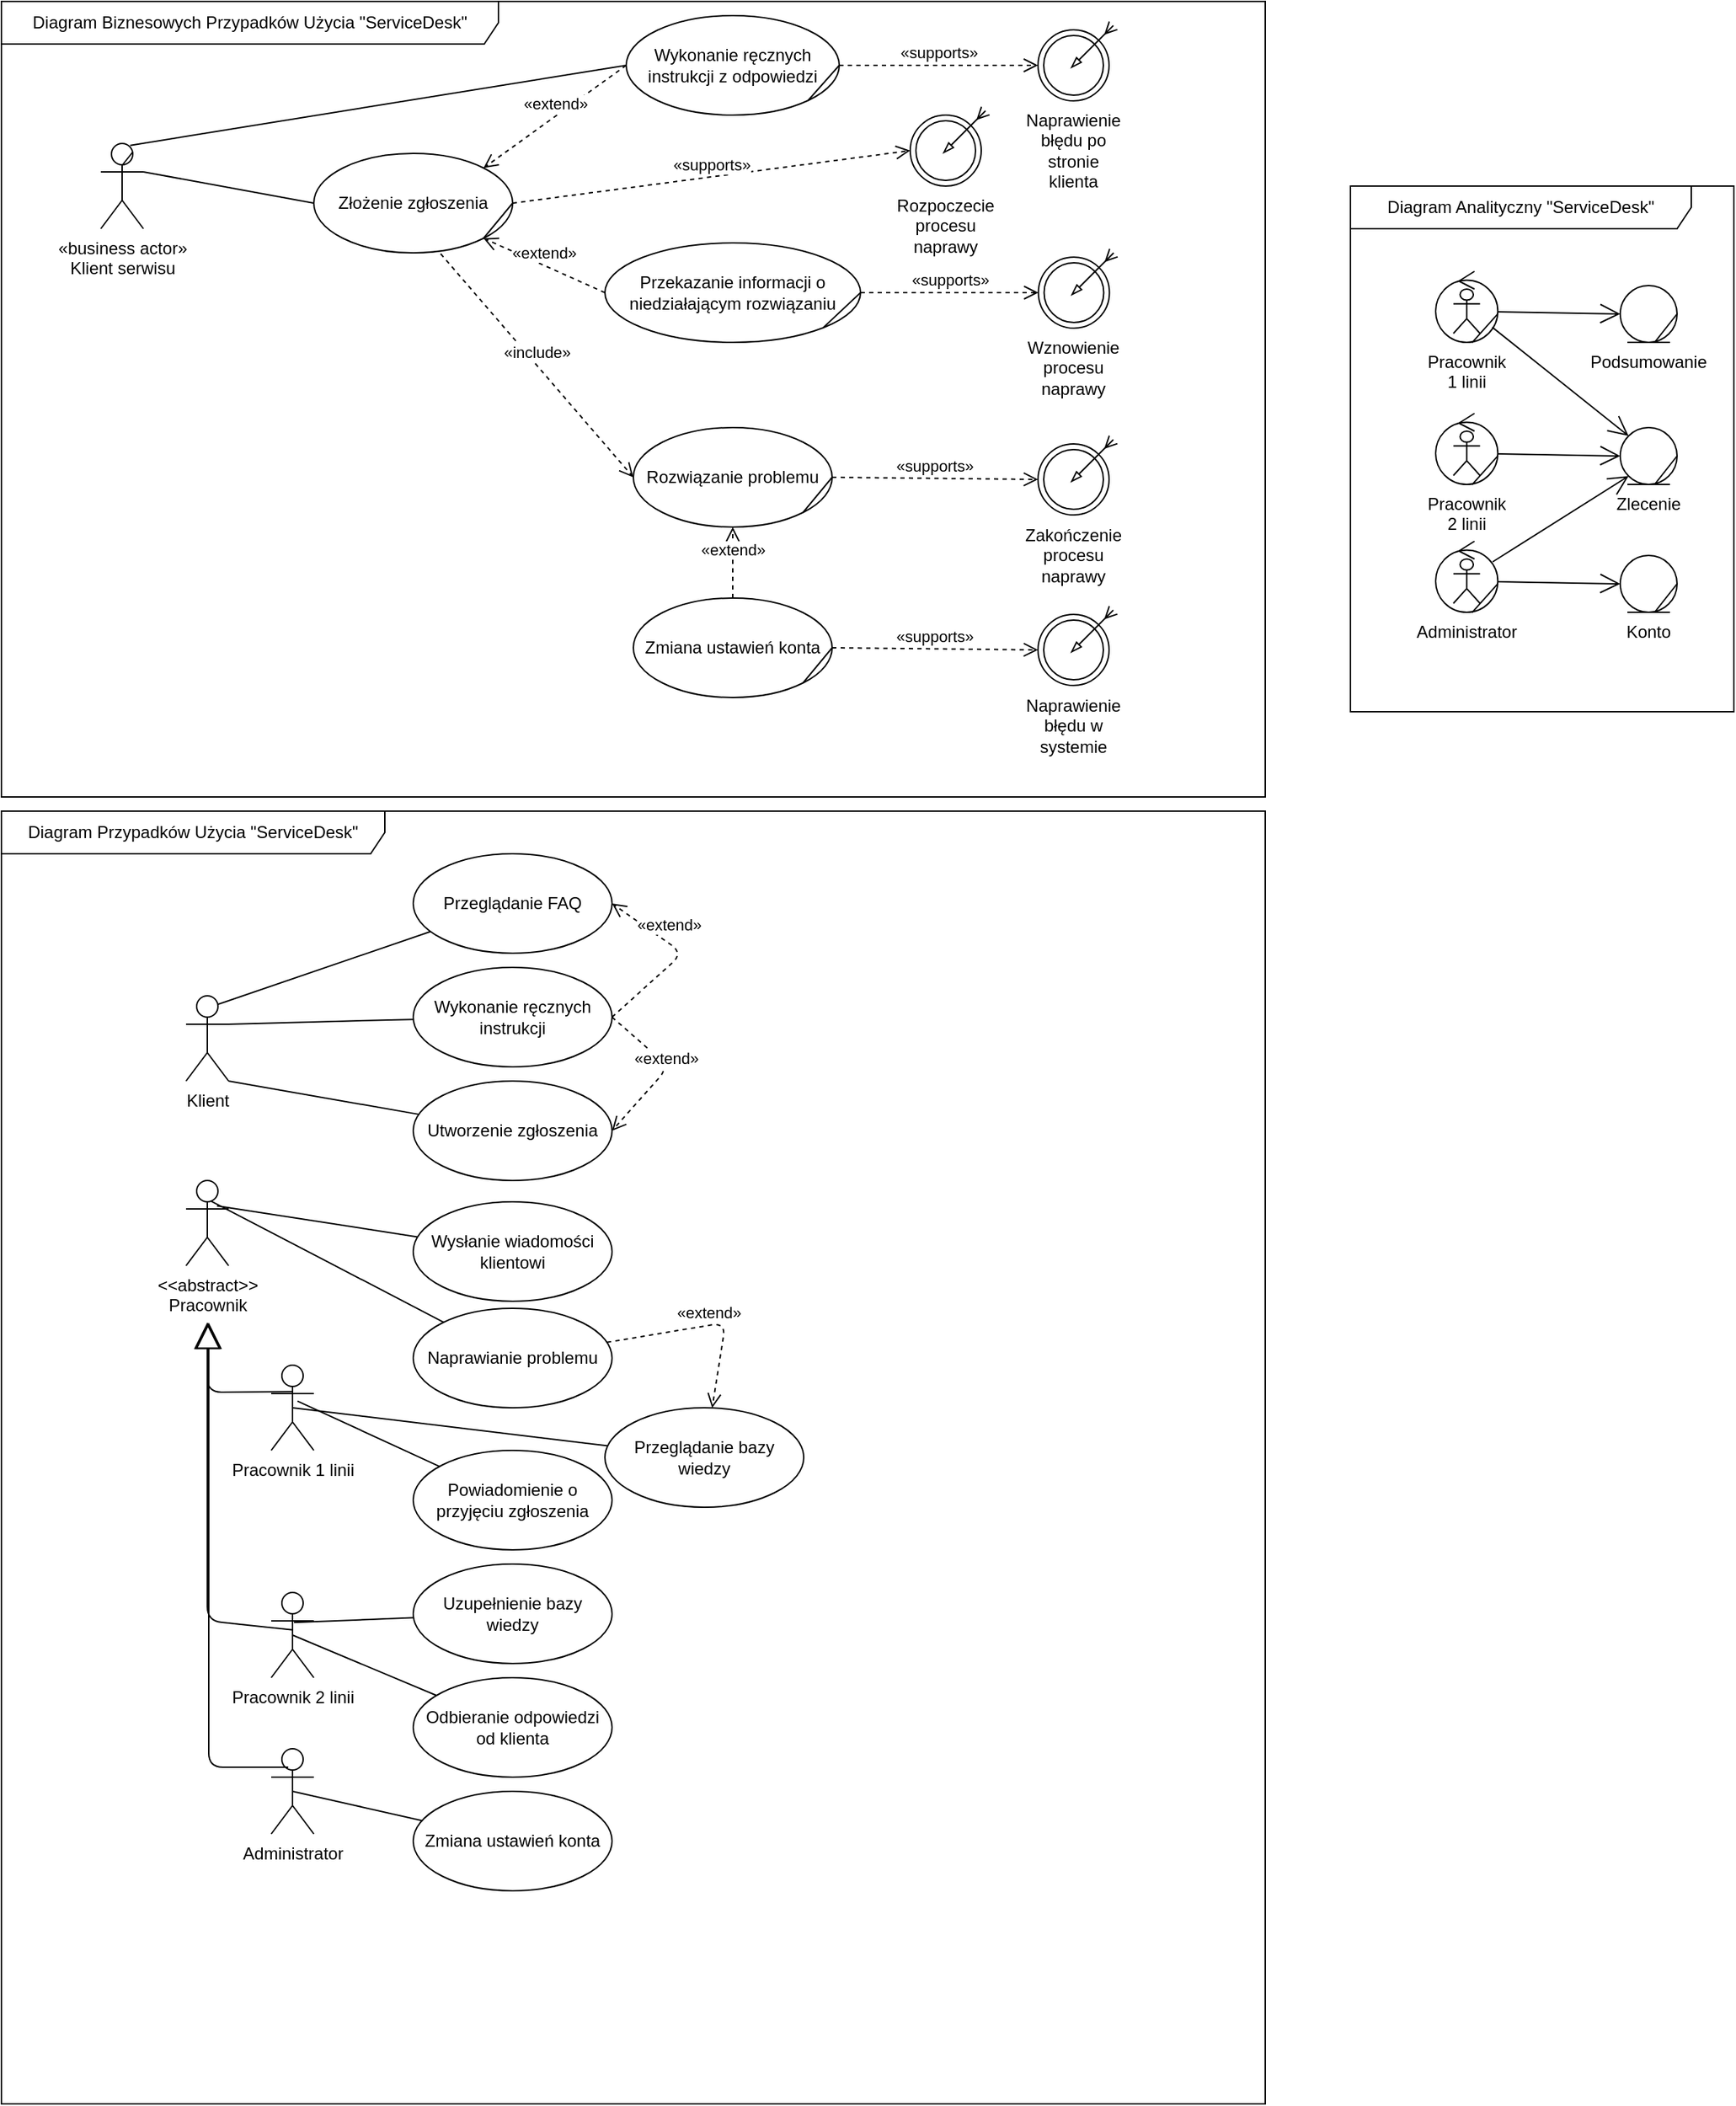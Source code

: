 <mxfile version="14.7.6" type="device"><diagram id="F8vZDYCLCTTxUlD9X4W6" name="Page-1"><mxGraphModel dx="2209" dy="795" grid="1" gridSize="10" guides="1" tooltips="1" connect="1" arrows="1" fold="1" page="1" pageScale="1" pageWidth="827" pageHeight="1169" math="0" shadow="0"><root><mxCell id="0"/><mxCell id="1" parent="0"/><mxCell id="dUFf3eH7Wu1QLSSZxC8G-1" value="Diagram Biznesowych Przypadków Użycia &quot;ServiceDesk&quot;" style="shape=umlFrame;whiteSpace=wrap;html=1;fillColor=#FFFFFF;width=350;height=30;" vertex="1" parent="1"><mxGeometry x="-190" y="350" width="890" height="560" as="geometry"/></mxCell><mxCell id="dUFf3eH7Wu1QLSSZxC8G-2" value="Diagram Analityczny &quot;ServiceDesk&quot;" style="shape=umlFrame;whiteSpace=wrap;html=1;fillColor=#FFFFFF;width=240;height=30;" vertex="1" parent="1"><mxGeometry x="760" y="480" width="270" height="370" as="geometry"/></mxCell><mxCell id="dUFf3eH7Wu1QLSSZxC8G-3" value="" style="group" vertex="1" connectable="0" parent="1"><mxGeometry x="-120" y="450" width="30" height="60" as="geometry"/></mxCell><mxCell id="dUFf3eH7Wu1QLSSZxC8G-4" value="&lt;div&gt;«business actor»&lt;/div&gt;&lt;div&gt;Klient serwisu&lt;br&gt;&lt;/div&gt;" style="shape=umlActor;verticalLabelPosition=bottom;labelBackgroundColor=#ffffff;verticalAlign=top;html=1;" vertex="1" parent="dUFf3eH7Wu1QLSSZxC8G-3"><mxGeometry width="30" height="60" as="geometry"/></mxCell><mxCell id="dUFf3eH7Wu1QLSSZxC8G-5" value="" style="endArrow=none;html=1;exitX=0.511;exitY=0.25;exitDx=0;exitDy=0;exitPerimeter=0;entryX=0.75;entryY=0.1;entryDx=0;entryDy=0;entryPerimeter=0;" edge="1" parent="dUFf3eH7Wu1QLSSZxC8G-3" source="dUFf3eH7Wu1QLSSZxC8G-4" target="dUFf3eH7Wu1QLSSZxC8G-4"><mxGeometry width="50" height="50" relative="1" as="geometry"><mxPoint x="40" y="50" as="sourcePoint"/><mxPoint x="90" as="targetPoint"/></mxGeometry></mxCell><mxCell id="dUFf3eH7Wu1QLSSZxC8G-6" value="" style="group" vertex="1" connectable="0" parent="1"><mxGeometry x="30" y="457" width="140" height="70" as="geometry"/></mxCell><mxCell id="dUFf3eH7Wu1QLSSZxC8G-7" value="Złożenie zgłoszenia" style="ellipse;whiteSpace=wrap;html=1;" vertex="1" parent="dUFf3eH7Wu1QLSSZxC8G-6"><mxGeometry width="140" height="70" as="geometry"/></mxCell><mxCell id="dUFf3eH7Wu1QLSSZxC8G-8" value="" style="endArrow=none;html=1;exitX=1;exitY=1;exitDx=0;exitDy=0;entryX=1;entryY=0.5;entryDx=0;entryDy=0;" edge="1" parent="dUFf3eH7Wu1QLSSZxC8G-6" source="dUFf3eH7Wu1QLSSZxC8G-7" target="dUFf3eH7Wu1QLSSZxC8G-7"><mxGeometry width="50" height="50" relative="1" as="geometry"><mxPoint x="120" y="170" as="sourcePoint"/><mxPoint x="170" y="120" as="targetPoint"/></mxGeometry></mxCell><mxCell id="dUFf3eH7Wu1QLSSZxC8G-9" value="" style="endArrow=none;html=1;exitX=1;exitY=0.333;exitDx=0;exitDy=0;exitPerimeter=0;entryX=0;entryY=0.5;entryDx=0;entryDy=0;" edge="1" parent="1" source="dUFf3eH7Wu1QLSSZxC8G-4" target="dUFf3eH7Wu1QLSSZxC8G-7"><mxGeometry width="50" height="50" relative="1" as="geometry"><mxPoint x="40" y="640" as="sourcePoint"/><mxPoint x="20" y="510" as="targetPoint"/></mxGeometry></mxCell><mxCell id="dUFf3eH7Wu1QLSSZxC8G-10" value="«extend»" style="html=1;verticalAlign=bottom;endArrow=open;dashed=1;endSize=8;entryX=1;entryY=0;entryDx=0;entryDy=0;exitX=0;exitY=0.5;exitDx=0;exitDy=0;" edge="1" parent="1" source="dUFf3eH7Wu1QLSSZxC8G-13" target="dUFf3eH7Wu1QLSSZxC8G-7"><mxGeometry relative="1" as="geometry"><mxPoint x="280" y="500" as="sourcePoint"/><mxPoint x="200" y="500" as="targetPoint"/></mxGeometry></mxCell><mxCell id="dUFf3eH7Wu1QLSSZxC8G-11" value="«include»" style="html=1;verticalAlign=bottom;endArrow=open;dashed=1;endSize=8;exitX=0.638;exitY=1.009;exitDx=0;exitDy=0;entryX=0;entryY=0.5;entryDx=0;entryDy=0;exitPerimeter=0;" edge="1" parent="1" source="dUFf3eH7Wu1QLSSZxC8G-7" target="dUFf3eH7Wu1QLSSZxC8G-16"><mxGeometry relative="1" as="geometry"><mxPoint x="120" y="590" as="sourcePoint"/><mxPoint x="190" y="590" as="targetPoint"/></mxGeometry></mxCell><mxCell id="dUFf3eH7Wu1QLSSZxC8G-12" value="" style="group" vertex="1" connectable="0" parent="1"><mxGeometry x="250" y="360" width="150" height="70" as="geometry"/></mxCell><mxCell id="dUFf3eH7Wu1QLSSZxC8G-13" value="Wykonanie ręcznych instrukcji z odpowiedzi" style="ellipse;whiteSpace=wrap;html=1;" vertex="1" parent="dUFf3eH7Wu1QLSSZxC8G-12"><mxGeometry width="150" height="70" as="geometry"/></mxCell><mxCell id="dUFf3eH7Wu1QLSSZxC8G-14" value="" style="endArrow=none;html=1;exitX=1;exitY=1;exitDx=0;exitDy=0;entryX=1;entryY=0.5;entryDx=0;entryDy=0;" edge="1" parent="dUFf3eH7Wu1QLSSZxC8G-12" source="dUFf3eH7Wu1QLSSZxC8G-13" target="dUFf3eH7Wu1QLSSZxC8G-13"><mxGeometry width="50" height="50" relative="1" as="geometry"><mxPoint x="128.571" y="170" as="sourcePoint"/><mxPoint x="182.143" y="120" as="targetPoint"/></mxGeometry></mxCell><mxCell id="dUFf3eH7Wu1QLSSZxC8G-15" value="" style="group" vertex="1" connectable="0" parent="1"><mxGeometry x="255" y="650" width="140" height="70" as="geometry"/></mxCell><mxCell id="dUFf3eH7Wu1QLSSZxC8G-16" value="Rozwiązanie problemu" style="ellipse;whiteSpace=wrap;html=1;" vertex="1" parent="dUFf3eH7Wu1QLSSZxC8G-15"><mxGeometry width="140" height="70" as="geometry"/></mxCell><mxCell id="dUFf3eH7Wu1QLSSZxC8G-17" value="" style="endArrow=none;html=1;exitX=1;exitY=1;exitDx=0;exitDy=0;entryX=1;entryY=0.5;entryDx=0;entryDy=0;" edge="1" parent="dUFf3eH7Wu1QLSSZxC8G-15" source="dUFf3eH7Wu1QLSSZxC8G-16" target="dUFf3eH7Wu1QLSSZxC8G-16"><mxGeometry width="50" height="50" relative="1" as="geometry"><mxPoint x="120" y="170" as="sourcePoint"/><mxPoint x="170" y="120" as="targetPoint"/></mxGeometry></mxCell><mxCell id="dUFf3eH7Wu1QLSSZxC8G-18" value="" style="group" vertex="1" connectable="0" parent="1"><mxGeometry x="540" y="367" width="53" height="53" as="geometry"/></mxCell><mxCell id="dUFf3eH7Wu1QLSSZxC8G-19" value="Naprawienie błędu po stronie klienta" style="ellipse;shape=doubleEllipse;whiteSpace=wrap;html=1;aspect=fixed;fillColor=#FFFFFF;labelPosition=center;verticalLabelPosition=bottom;align=center;verticalAlign=top;" vertex="1" parent="dUFf3eH7Wu1QLSSZxC8G-18"><mxGeometry y="3" width="50" height="50" as="geometry"/></mxCell><mxCell id="dUFf3eH7Wu1QLSSZxC8G-20" value="" style="endArrow=blockThin;startArrow=ERmany;startFill=0;endFill=0;" edge="1" parent="dUFf3eH7Wu1QLSSZxC8G-18"><mxGeometry width="50" height="50" relative="1" as="geometry"><mxPoint x="53" as="sourcePoint"/><mxPoint x="23" y="30" as="targetPoint"/></mxGeometry></mxCell><mxCell id="dUFf3eH7Wu1QLSSZxC8G-21" value="«supports»" style="html=1;verticalAlign=bottom;endArrow=open;dashed=1;endSize=8;entryX=0;entryY=0.5;entryDx=0;entryDy=0;exitX=1;exitY=0.5;exitDx=0;exitDy=0;" edge="1" parent="1" source="dUFf3eH7Wu1QLSSZxC8G-13" target="dUFf3eH7Wu1QLSSZxC8G-19"><mxGeometry relative="1" as="geometry"><mxPoint x="260.0" y="435" as="sourcePoint"/><mxPoint x="159.497" y="440.251" as="targetPoint"/></mxGeometry></mxCell><mxCell id="dUFf3eH7Wu1QLSSZxC8G-35" value="" style="group" vertex="1" connectable="0" parent="1"><mxGeometry x="820" y="540" width="43.75" height="50" as="geometry"/></mxCell><mxCell id="dUFf3eH7Wu1QLSSZxC8G-36" value="Pracownik 1 linii" style="ellipse;shape=umlControl;whiteSpace=wrap;html=1;fillColor=#FFFFFF;labelPosition=center;verticalLabelPosition=bottom;align=center;verticalAlign=top;" vertex="1" parent="dUFf3eH7Wu1QLSSZxC8G-35"><mxGeometry width="43.75" height="50" as="geometry"/></mxCell><mxCell id="dUFf3eH7Wu1QLSSZxC8G-37" value="" style="shape=umlActor;verticalLabelPosition=bottom;labelBackgroundColor=#ffffff;verticalAlign=top;fillColor=#FFFFFF;html=1;" vertex="1" parent="dUFf3eH7Wu1QLSSZxC8G-35"><mxGeometry x="12.5" y="12.5" width="18.75" height="31.25" as="geometry"/></mxCell><mxCell id="dUFf3eH7Wu1QLSSZxC8G-38" value="" style="endArrow=none;html=1;exitX=0.586;exitY=1.003;exitDx=0;exitDy=0;exitPerimeter=0;entryX=1;entryY=0.598;entryDx=0;entryDy=0;entryPerimeter=0;" edge="1" parent="dUFf3eH7Wu1QLSSZxC8G-35" source="dUFf3eH7Wu1QLSSZxC8G-36" target="dUFf3eH7Wu1QLSSZxC8G-36"><mxGeometry width="50" height="50" relative="1" as="geometry"><mxPoint x="90" y="70" as="sourcePoint"/><mxPoint x="140" y="20" as="targetPoint"/></mxGeometry></mxCell><mxCell id="dUFf3eH7Wu1QLSSZxC8G-39" value="" style="group" vertex="1" connectable="0" parent="1"><mxGeometry x="950" y="550" width="40" height="40" as="geometry"/></mxCell><mxCell id="dUFf3eH7Wu1QLSSZxC8G-40" value="Podsumowanie" style="ellipse;shape=umlEntity;whiteSpace=wrap;html=1;fillColor=#FFFFFF;labelPosition=center;verticalLabelPosition=bottom;align=center;verticalAlign=top;" vertex="1" parent="dUFf3eH7Wu1QLSSZxC8G-39"><mxGeometry width="40" height="40" as="geometry"/></mxCell><mxCell id="dUFf3eH7Wu1QLSSZxC8G-41" value="" style="endArrow=none;html=1;exitX=0.614;exitY=0.989;exitDx=0;exitDy=0;exitPerimeter=0;entryX=1;entryY=0.5;entryDx=0;entryDy=0;" edge="1" parent="dUFf3eH7Wu1QLSSZxC8G-39" source="dUFf3eH7Wu1QLSSZxC8G-40" target="dUFf3eH7Wu1QLSSZxC8G-40"><mxGeometry width="50" height="50" relative="1" as="geometry"><mxPoint x="108.12" y="90" as="sourcePoint"/><mxPoint x="158.12" y="40" as="targetPoint"/></mxGeometry></mxCell><mxCell id="dUFf3eH7Wu1QLSSZxC8G-42" value="" style="endArrow=open;endFill=1;endSize=12;html=1;exitX=0.998;exitY=0.57;exitDx=0;exitDy=0;exitPerimeter=0;entryX=0;entryY=0.5;entryDx=0;entryDy=0;" edge="1" parent="1" source="dUFf3eH7Wu1QLSSZxC8G-36" target="dUFf3eH7Wu1QLSSZxC8G-40"><mxGeometry width="160" relative="1" as="geometry"><mxPoint x="870" y="650" as="sourcePoint"/><mxPoint x="1030" y="650" as="targetPoint"/></mxGeometry></mxCell><mxCell id="dUFf3eH7Wu1QLSSZxC8G-51" value="" style="group" vertex="1" connectable="0" parent="1"><mxGeometry x="450" y="427" width="53" height="53" as="geometry"/></mxCell><mxCell id="dUFf3eH7Wu1QLSSZxC8G-52" value="Rozpoczecie procesu naprawy" style="ellipse;shape=doubleEllipse;whiteSpace=wrap;html=1;aspect=fixed;fillColor=#FFFFFF;labelPosition=center;verticalLabelPosition=bottom;align=center;verticalAlign=top;" vertex="1" parent="dUFf3eH7Wu1QLSSZxC8G-51"><mxGeometry y="3" width="50" height="50" as="geometry"/></mxCell><mxCell id="dUFf3eH7Wu1QLSSZxC8G-53" value="" style="endArrow=blockThin;startArrow=ERmany;startFill=0;endFill=0;" edge="1" parent="dUFf3eH7Wu1QLSSZxC8G-51"><mxGeometry width="50" height="50" relative="1" as="geometry"><mxPoint x="53" as="sourcePoint"/><mxPoint x="23" y="30" as="targetPoint"/></mxGeometry></mxCell><mxCell id="dUFf3eH7Wu1QLSSZxC8G-54" value="«supports»" style="html=1;verticalAlign=bottom;endArrow=open;dashed=1;endSize=8;entryX=0;entryY=0.5;entryDx=0;entryDy=0;exitX=1;exitY=0.5;exitDx=0;exitDy=0;" edge="1" parent="1" target="dUFf3eH7Wu1QLSSZxC8G-52" source="dUFf3eH7Wu1QLSSZxC8G-7"><mxGeometry relative="1" as="geometry"><mxPoint x="250.0" y="495" as="sourcePoint"/><mxPoint x="19.497" y="510.251" as="targetPoint"/></mxGeometry></mxCell><mxCell id="dUFf3eH7Wu1QLSSZxC8G-55" value="«extend»" style="html=1;verticalAlign=bottom;endArrow=open;dashed=1;endSize=8;exitX=0;exitY=0.5;exitDx=0;exitDy=0;entryX=1;entryY=1;entryDx=0;entryDy=0;" edge="1" parent="1" source="dUFf3eH7Wu1QLSSZxC8G-57" target="dUFf3eH7Wu1QLSSZxC8G-7"><mxGeometry relative="1" as="geometry"><mxPoint x="280.26" y="660" as="sourcePoint"/><mxPoint x="170" y="480" as="targetPoint"/></mxGeometry></mxCell><mxCell id="dUFf3eH7Wu1QLSSZxC8G-56" value="" style="group" vertex="1" connectable="0" parent="1"><mxGeometry x="235" y="520" width="180" height="70" as="geometry"/></mxCell><mxCell id="dUFf3eH7Wu1QLSSZxC8G-57" value="Przekazanie informacji o niedziałającym rozwiązaniu" style="ellipse;whiteSpace=wrap;html=1;" vertex="1" parent="dUFf3eH7Wu1QLSSZxC8G-56"><mxGeometry width="180" height="70" as="geometry"/></mxCell><mxCell id="dUFf3eH7Wu1QLSSZxC8G-58" value="" style="endArrow=none;html=1;exitX=1;exitY=1;exitDx=0;exitDy=0;entryX=1;entryY=0.5;entryDx=0;entryDy=0;" edge="1" parent="dUFf3eH7Wu1QLSSZxC8G-56" source="dUFf3eH7Wu1QLSSZxC8G-57" target="dUFf3eH7Wu1QLSSZxC8G-57"><mxGeometry width="50" height="50" relative="1" as="geometry"><mxPoint x="154.286" y="170" as="sourcePoint"/><mxPoint x="218.571" y="120" as="targetPoint"/></mxGeometry></mxCell><mxCell id="dUFf3eH7Wu1QLSSZxC8G-59" value="" style="group" vertex="1" connectable="0" parent="1"><mxGeometry x="540.26" y="527" width="53" height="53" as="geometry"/></mxCell><mxCell id="dUFf3eH7Wu1QLSSZxC8G-60" value="Wznowienie procesu naprawy" style="ellipse;shape=doubleEllipse;whiteSpace=wrap;html=1;aspect=fixed;fillColor=#FFFFFF;labelPosition=center;verticalLabelPosition=bottom;align=center;verticalAlign=top;" vertex="1" parent="dUFf3eH7Wu1QLSSZxC8G-59"><mxGeometry y="3" width="50" height="50" as="geometry"/></mxCell><mxCell id="dUFf3eH7Wu1QLSSZxC8G-61" value="" style="endArrow=blockThin;startArrow=ERmany;startFill=0;endFill=0;" edge="1" parent="dUFf3eH7Wu1QLSSZxC8G-59"><mxGeometry width="50" height="50" relative="1" as="geometry"><mxPoint x="53" as="sourcePoint"/><mxPoint x="23" y="30" as="targetPoint"/></mxGeometry></mxCell><mxCell id="dUFf3eH7Wu1QLSSZxC8G-62" value="«supports»" style="html=1;verticalAlign=bottom;endArrow=open;dashed=1;endSize=8;entryX=0;entryY=0.5;entryDx=0;entryDy=0;exitX=1;exitY=0.5;exitDx=0;exitDy=0;" edge="1" parent="1" source="dUFf3eH7Wu1QLSSZxC8G-57" target="dUFf3eH7Wu1QLSSZxC8G-60"><mxGeometry relative="1" as="geometry"><mxPoint x="260.26" y="595" as="sourcePoint"/><mxPoint x="159.757" y="600.251" as="targetPoint"/></mxGeometry></mxCell><mxCell id="dUFf3eH7Wu1QLSSZxC8G-63" value="Zmiana ustawień konta" style="ellipse;whiteSpace=wrap;html=1;" vertex="1" parent="1"><mxGeometry x="255" y="770" width="140" height="70" as="geometry"/></mxCell><mxCell id="dUFf3eH7Wu1QLSSZxC8G-64" value="" style="endArrow=none;html=1;exitX=1;exitY=1;exitDx=0;exitDy=0;entryX=1;entryY=0.5;entryDx=0;entryDy=0;" edge="1" parent="1" source="dUFf3eH7Wu1QLSSZxC8G-63" target="dUFf3eH7Wu1QLSSZxC8G-63"><mxGeometry width="50" height="50" relative="1" as="geometry"><mxPoint x="345" y="520" as="sourcePoint"/><mxPoint x="395" y="470" as="targetPoint"/></mxGeometry></mxCell><mxCell id="dUFf3eH7Wu1QLSSZxC8G-65" value="«extend»" style="html=1;verticalAlign=bottom;endArrow=open;dashed=1;endSize=8;exitX=0.5;exitY=0;exitDx=0;exitDy=0;entryX=0.5;entryY=1;entryDx=0;entryDy=0;" edge="1" parent="1" source="dUFf3eH7Wu1QLSSZxC8G-63" target="dUFf3eH7Wu1QLSSZxC8G-16"><mxGeometry relative="1" as="geometry"><mxPoint x="245.0" y="565" as="sourcePoint"/><mxPoint x="159.743" y="489.625" as="targetPoint"/></mxGeometry></mxCell><mxCell id="dUFf3eH7Wu1QLSSZxC8G-68" value="" style="group" vertex="1" connectable="0" parent="1"><mxGeometry x="540" y="658.5" width="53" height="53" as="geometry"/></mxCell><mxCell id="dUFf3eH7Wu1QLSSZxC8G-69" value="Zakończenie procesu naprawy" style="ellipse;shape=doubleEllipse;whiteSpace=wrap;html=1;aspect=fixed;fillColor=#FFFFFF;labelPosition=center;verticalLabelPosition=bottom;align=center;verticalAlign=top;" vertex="1" parent="dUFf3eH7Wu1QLSSZxC8G-68"><mxGeometry y="3" width="50" height="50" as="geometry"/></mxCell><mxCell id="dUFf3eH7Wu1QLSSZxC8G-70" value="" style="endArrow=blockThin;startArrow=ERmany;startFill=0;endFill=0;" edge="1" parent="dUFf3eH7Wu1QLSSZxC8G-68"><mxGeometry width="50" height="50" relative="1" as="geometry"><mxPoint x="53" as="sourcePoint"/><mxPoint x="23" y="30" as="targetPoint"/></mxGeometry></mxCell><mxCell id="dUFf3eH7Wu1QLSSZxC8G-71" value="«supports»" style="html=1;verticalAlign=bottom;endArrow=open;dashed=1;endSize=8;entryX=0;entryY=0.5;entryDx=0;entryDy=0;exitX=1;exitY=0.5;exitDx=0;exitDy=0;" edge="1" parent="1" target="dUFf3eH7Wu1QLSSZxC8G-69" source="dUFf3eH7Wu1QLSSZxC8G-16"><mxGeometry relative="1" as="geometry"><mxPoint x="400.0" y="695" as="sourcePoint"/><mxPoint x="169.497" y="710.251" as="targetPoint"/></mxGeometry></mxCell><mxCell id="dUFf3eH7Wu1QLSSZxC8G-72" value="" style="group" vertex="1" connectable="0" parent="1"><mxGeometry x="540" y="778.5" width="53" height="53" as="geometry"/></mxCell><mxCell id="dUFf3eH7Wu1QLSSZxC8G-73" value="Naprawienie błędu w systemie" style="ellipse;shape=doubleEllipse;whiteSpace=wrap;html=1;aspect=fixed;fillColor=#FFFFFF;labelPosition=center;verticalLabelPosition=bottom;align=center;verticalAlign=top;" vertex="1" parent="dUFf3eH7Wu1QLSSZxC8G-72"><mxGeometry y="3" width="50" height="50" as="geometry"/></mxCell><mxCell id="dUFf3eH7Wu1QLSSZxC8G-74" value="" style="endArrow=blockThin;startArrow=ERmany;startFill=0;endFill=0;" edge="1" parent="dUFf3eH7Wu1QLSSZxC8G-72"><mxGeometry width="50" height="50" relative="1" as="geometry"><mxPoint x="53" as="sourcePoint"/><mxPoint x="23" y="30" as="targetPoint"/></mxGeometry></mxCell><mxCell id="dUFf3eH7Wu1QLSSZxC8G-75" value="«supports»" style="html=1;verticalAlign=bottom;endArrow=open;dashed=1;endSize=8;entryX=0;entryY=0.5;entryDx=0;entryDy=0;exitX=1;exitY=0.5;exitDx=0;exitDy=0;" edge="1" parent="1" target="dUFf3eH7Wu1QLSSZxC8G-73" source="dUFf3eH7Wu1QLSSZxC8G-63"><mxGeometry relative="1" as="geometry"><mxPoint x="400.0" y="805" as="sourcePoint"/><mxPoint x="169.497" y="820.251" as="targetPoint"/></mxGeometry></mxCell><mxCell id="dUFf3eH7Wu1QLSSZxC8G-76" value="" style="endArrow=none;html=1;exitX=0.69;exitY=0.022;exitDx=0;exitDy=0;exitPerimeter=0;entryX=0;entryY=0.5;entryDx=0;entryDy=0;" edge="1" parent="1" source="dUFf3eH7Wu1QLSSZxC8G-4" target="dUFf3eH7Wu1QLSSZxC8G-13"><mxGeometry width="50" height="50" relative="1" as="geometry"><mxPoint x="-80" y="480" as="sourcePoint"/><mxPoint x="40.0" y="502" as="targetPoint"/></mxGeometry></mxCell><mxCell id="dUFf3eH7Wu1QLSSZxC8G-77" value="" style="group" vertex="1" connectable="0" parent="1"><mxGeometry x="820" y="640" width="43.75" height="50" as="geometry"/></mxCell><mxCell id="dUFf3eH7Wu1QLSSZxC8G-78" value="Pracownik 2 linii" style="ellipse;shape=umlControl;whiteSpace=wrap;html=1;fillColor=#FFFFFF;labelPosition=center;verticalLabelPosition=bottom;align=center;verticalAlign=top;" vertex="1" parent="dUFf3eH7Wu1QLSSZxC8G-77"><mxGeometry width="43.75" height="50" as="geometry"/></mxCell><mxCell id="dUFf3eH7Wu1QLSSZxC8G-79" value="" style="shape=umlActor;verticalLabelPosition=bottom;labelBackgroundColor=#ffffff;verticalAlign=top;fillColor=#FFFFFF;html=1;" vertex="1" parent="dUFf3eH7Wu1QLSSZxC8G-77"><mxGeometry x="12.5" y="12.5" width="18.75" height="31.25" as="geometry"/></mxCell><mxCell id="dUFf3eH7Wu1QLSSZxC8G-80" value="" style="endArrow=none;html=1;exitX=0.586;exitY=1.003;exitDx=0;exitDy=0;exitPerimeter=0;entryX=1;entryY=0.598;entryDx=0;entryDy=0;entryPerimeter=0;" edge="1" parent="dUFf3eH7Wu1QLSSZxC8G-77" source="dUFf3eH7Wu1QLSSZxC8G-78" target="dUFf3eH7Wu1QLSSZxC8G-78"><mxGeometry width="50" height="50" relative="1" as="geometry"><mxPoint x="90" y="70" as="sourcePoint"/><mxPoint x="140" y="20" as="targetPoint"/></mxGeometry></mxCell><mxCell id="dUFf3eH7Wu1QLSSZxC8G-81" value="" style="group" vertex="1" connectable="0" parent="1"><mxGeometry x="950" y="650" width="40" height="40" as="geometry"/></mxCell><mxCell id="dUFf3eH7Wu1QLSSZxC8G-82" value="Zlecenie" style="ellipse;shape=umlEntity;whiteSpace=wrap;html=1;fillColor=#FFFFFF;labelPosition=center;verticalLabelPosition=bottom;align=center;verticalAlign=top;" vertex="1" parent="dUFf3eH7Wu1QLSSZxC8G-81"><mxGeometry width="40" height="40" as="geometry"/></mxCell><mxCell id="dUFf3eH7Wu1QLSSZxC8G-83" value="" style="endArrow=none;html=1;exitX=0.614;exitY=0.989;exitDx=0;exitDy=0;exitPerimeter=0;entryX=1;entryY=0.5;entryDx=0;entryDy=0;" edge="1" parent="dUFf3eH7Wu1QLSSZxC8G-81" source="dUFf3eH7Wu1QLSSZxC8G-82" target="dUFf3eH7Wu1QLSSZxC8G-82"><mxGeometry width="50" height="50" relative="1" as="geometry"><mxPoint x="108.12" y="90" as="sourcePoint"/><mxPoint x="158.12" y="40" as="targetPoint"/></mxGeometry></mxCell><mxCell id="dUFf3eH7Wu1QLSSZxC8G-84" value="" style="endArrow=open;endFill=1;endSize=12;html=1;exitX=0.998;exitY=0.57;exitDx=0;exitDy=0;exitPerimeter=0;entryX=0;entryY=0.5;entryDx=0;entryDy=0;" edge="1" parent="1" source="dUFf3eH7Wu1QLSSZxC8G-78" target="dUFf3eH7Wu1QLSSZxC8G-82"><mxGeometry width="160" relative="1" as="geometry"><mxPoint x="870" y="750" as="sourcePoint"/><mxPoint x="1030" y="750" as="targetPoint"/></mxGeometry></mxCell><mxCell id="dUFf3eH7Wu1QLSSZxC8G-85" value="" style="group" vertex="1" connectable="0" parent="1"><mxGeometry x="820" y="730" width="43.75" height="50" as="geometry"/></mxCell><mxCell id="dUFf3eH7Wu1QLSSZxC8G-86" value="Administrator" style="ellipse;shape=umlControl;whiteSpace=wrap;html=1;fillColor=#FFFFFF;labelPosition=center;verticalLabelPosition=bottom;align=center;verticalAlign=top;" vertex="1" parent="dUFf3eH7Wu1QLSSZxC8G-85"><mxGeometry width="43.75" height="50" as="geometry"/></mxCell><mxCell id="dUFf3eH7Wu1QLSSZxC8G-87" value="" style="shape=umlActor;verticalLabelPosition=bottom;labelBackgroundColor=#ffffff;verticalAlign=top;fillColor=#FFFFFF;html=1;" vertex="1" parent="dUFf3eH7Wu1QLSSZxC8G-85"><mxGeometry x="12.5" y="12.5" width="18.75" height="31.25" as="geometry"/></mxCell><mxCell id="dUFf3eH7Wu1QLSSZxC8G-88" value="" style="endArrow=none;html=1;exitX=0.586;exitY=1.003;exitDx=0;exitDy=0;exitPerimeter=0;entryX=1;entryY=0.598;entryDx=0;entryDy=0;entryPerimeter=0;" edge="1" parent="dUFf3eH7Wu1QLSSZxC8G-85" source="dUFf3eH7Wu1QLSSZxC8G-86" target="dUFf3eH7Wu1QLSSZxC8G-86"><mxGeometry width="50" height="50" relative="1" as="geometry"><mxPoint x="90" y="70" as="sourcePoint"/><mxPoint x="140" y="20" as="targetPoint"/></mxGeometry></mxCell><mxCell id="dUFf3eH7Wu1QLSSZxC8G-89" value="" style="group" vertex="1" connectable="0" parent="1"><mxGeometry x="950" y="740" width="40" height="40" as="geometry"/></mxCell><mxCell id="dUFf3eH7Wu1QLSSZxC8G-90" value="Konto" style="ellipse;shape=umlEntity;whiteSpace=wrap;html=1;fillColor=#FFFFFF;labelPosition=center;verticalLabelPosition=bottom;align=center;verticalAlign=top;" vertex="1" parent="dUFf3eH7Wu1QLSSZxC8G-89"><mxGeometry width="40" height="40" as="geometry"/></mxCell><mxCell id="dUFf3eH7Wu1QLSSZxC8G-91" value="" style="endArrow=none;html=1;exitX=0.614;exitY=0.989;exitDx=0;exitDy=0;exitPerimeter=0;entryX=1;entryY=0.5;entryDx=0;entryDy=0;" edge="1" parent="dUFf3eH7Wu1QLSSZxC8G-89" source="dUFf3eH7Wu1QLSSZxC8G-90" target="dUFf3eH7Wu1QLSSZxC8G-90"><mxGeometry width="50" height="50" relative="1" as="geometry"><mxPoint x="108.12" y="90" as="sourcePoint"/><mxPoint x="158.12" y="40" as="targetPoint"/></mxGeometry></mxCell><mxCell id="dUFf3eH7Wu1QLSSZxC8G-92" value="" style="endArrow=open;endFill=1;endSize=12;html=1;exitX=0.998;exitY=0.57;exitDx=0;exitDy=0;exitPerimeter=0;entryX=0;entryY=0.5;entryDx=0;entryDy=0;" edge="1" parent="1" source="dUFf3eH7Wu1QLSSZxC8G-86" target="dUFf3eH7Wu1QLSSZxC8G-90"><mxGeometry width="160" relative="1" as="geometry"><mxPoint x="870" y="840" as="sourcePoint"/><mxPoint x="1030" y="840" as="targetPoint"/></mxGeometry></mxCell><mxCell id="dUFf3eH7Wu1QLSSZxC8G-93" value="" style="endArrow=open;endFill=1;endSize=12;html=1;entryX=0;entryY=0;entryDx=0;entryDy=0;" edge="1" parent="1" source="dUFf3eH7Wu1QLSSZxC8G-36" target="dUFf3eH7Wu1QLSSZxC8G-82"><mxGeometry width="160" relative="1" as="geometry"><mxPoint x="873.662" y="578.5" as="sourcePoint"/><mxPoint x="960" y="580" as="targetPoint"/></mxGeometry></mxCell><mxCell id="dUFf3eH7Wu1QLSSZxC8G-94" value="" style="endArrow=open;endFill=1;endSize=12;html=1;exitX=0.918;exitY=0.29;exitDx=0;exitDy=0;exitPerimeter=0;entryX=0;entryY=1;entryDx=0;entryDy=0;" edge="1" parent="1" source="dUFf3eH7Wu1QLSSZxC8G-86" target="dUFf3eH7Wu1QLSSZxC8G-82"><mxGeometry width="160" relative="1" as="geometry"><mxPoint x="883.662" y="588.5" as="sourcePoint"/><mxPoint x="970" y="590" as="targetPoint"/></mxGeometry></mxCell><mxCell id="dUFf3eH7Wu1QLSSZxC8G-95" value="Diagram Przypadków Użycia &quot;ServiceDesk&quot;" style="shape=umlFrame;whiteSpace=wrap;html=1;fillColor=#FFFFFF;width=270;height=30;" vertex="1" parent="1"><mxGeometry x="-190" y="920" width="890" height="910" as="geometry"/></mxCell><mxCell id="dUFf3eH7Wu1QLSSZxC8G-96" value="Klient" style="shape=umlActor;verticalLabelPosition=bottom;verticalAlign=top;html=1;" vertex="1" parent="1"><mxGeometry x="-60" y="1050" width="30" height="60" as="geometry"/></mxCell><mxCell id="dUFf3eH7Wu1QLSSZxC8G-97" value="Pracownik 1 linii" style="shape=umlActor;verticalLabelPosition=bottom;verticalAlign=top;html=1;" vertex="1" parent="1"><mxGeometry y="1310" width="30" height="60" as="geometry"/></mxCell><mxCell id="dUFf3eH7Wu1QLSSZxC8G-98" value="Pracownik 2 linii" style="shape=umlActor;verticalLabelPosition=bottom;verticalAlign=top;html=1;" vertex="1" parent="1"><mxGeometry y="1470" width="30" height="60" as="geometry"/></mxCell><mxCell id="dUFf3eH7Wu1QLSSZxC8G-99" value="Administrator" style="shape=umlActor;verticalLabelPosition=bottom;verticalAlign=top;html=1;" vertex="1" parent="1"><mxGeometry y="1580" width="30" height="60" as="geometry"/></mxCell><mxCell id="dUFf3eH7Wu1QLSSZxC8G-100" value="Utworzenie zgłoszenia" style="ellipse;whiteSpace=wrap;html=1;" vertex="1" parent="1"><mxGeometry x="100" y="1110" width="140" height="70" as="geometry"/></mxCell><mxCell id="dUFf3eH7Wu1QLSSZxC8G-101" value="Wykonanie ręcznych instrukcji" style="ellipse;whiteSpace=wrap;html=1;" vertex="1" parent="1"><mxGeometry x="100" y="1030" width="140" height="70" as="geometry"/></mxCell><mxCell id="dUFf3eH7Wu1QLSSZxC8G-102" value="Przeglądanie FAQ" style="ellipse;whiteSpace=wrap;html=1;" vertex="1" parent="1"><mxGeometry x="100" y="950" width="140" height="70" as="geometry"/></mxCell><mxCell id="dUFf3eH7Wu1QLSSZxC8G-104" value="«extend»" style="html=1;verticalAlign=bottom;endArrow=open;dashed=1;endSize=8;exitX=1;exitY=0.5;exitDx=0;exitDy=0;entryX=1;entryY=0.5;entryDx=0;entryDy=0;" edge="1" parent="1" source="dUFf3eH7Wu1QLSSZxC8G-101" target="dUFf3eH7Wu1QLSSZxC8G-100"><mxGeometry relative="1" as="geometry"><mxPoint x="340.5" y="1030" as="sourcePoint"/><mxPoint x="254.997" y="991.749" as="targetPoint"/><Array as="points"><mxPoint x="280" y="1100"/></Array></mxGeometry></mxCell><mxCell id="dUFf3eH7Wu1QLSSZxC8G-110" value="" style="endArrow=none;html=1;exitX=0.75;exitY=0.1;exitDx=0;exitDy=0;exitPerimeter=0;" edge="1" parent="1" source="dUFf3eH7Wu1QLSSZxC8G-96" target="dUFf3eH7Wu1QLSSZxC8G-102"><mxGeometry width="50" height="50" relative="1" as="geometry"><mxPoint x="20.0" y="1220" as="sourcePoint"/><mxPoint x="140.0" y="1242" as="targetPoint"/></mxGeometry></mxCell><mxCell id="dUFf3eH7Wu1QLSSZxC8G-111" value="" style="endArrow=none;html=1;exitX=1;exitY=0.333;exitDx=0;exitDy=0;exitPerimeter=0;" edge="1" parent="1" source="dUFf3eH7Wu1QLSSZxC8G-96" target="dUFf3eH7Wu1QLSSZxC8G-101"><mxGeometry width="50" height="50" relative="1" as="geometry"><mxPoint x="-27.5" y="1066.0" as="sourcePoint"/><mxPoint x="110" y="995" as="targetPoint"/></mxGeometry></mxCell><mxCell id="dUFf3eH7Wu1QLSSZxC8G-112" value="" style="endArrow=none;html=1;exitX=1;exitY=1;exitDx=0;exitDy=0;exitPerimeter=0;" edge="1" parent="1" source="dUFf3eH7Wu1QLSSZxC8G-96" target="dUFf3eH7Wu1QLSSZxC8G-100"><mxGeometry width="50" height="50" relative="1" as="geometry"><mxPoint x="-17.5" y="1076.0" as="sourcePoint"/><mxPoint x="120" y="1005" as="targetPoint"/></mxGeometry></mxCell><mxCell id="dUFf3eH7Wu1QLSSZxC8G-113" value="«extend»" style="html=1;verticalAlign=bottom;endArrow=open;dashed=1;endSize=8;exitX=1;exitY=0.5;exitDx=0;exitDy=0;entryX=1;entryY=0.5;entryDx=0;entryDy=0;" edge="1" parent="1" source="dUFf3eH7Wu1QLSSZxC8G-101" target="dUFf3eH7Wu1QLSSZxC8G-102"><mxGeometry x="0.266" y="-2" relative="1" as="geometry"><mxPoint x="250" y="1075" as="sourcePoint"/><mxPoint x="250" y="1155" as="targetPoint"/><Array as="points"><mxPoint x="290" y="1020"/></Array><mxPoint y="-1" as="offset"/></mxGeometry></mxCell><mxCell id="dUFf3eH7Wu1QLSSZxC8G-114" value="Powiadomienie o przyjęciu zgłoszenia" style="ellipse;whiteSpace=wrap;html=1;" vertex="1" parent="1"><mxGeometry x="100" y="1370" width="140" height="70" as="geometry"/></mxCell><mxCell id="dUFf3eH7Wu1QLSSZxC8G-115" value="Przeglądanie bazy wiedzy" style="ellipse;whiteSpace=wrap;html=1;" vertex="1" parent="1"><mxGeometry x="235" y="1340" width="140" height="70" as="geometry"/></mxCell><mxCell id="dUFf3eH7Wu1QLSSZxC8G-116" value="Naprawianie problemu" style="ellipse;whiteSpace=wrap;html=1;" vertex="1" parent="1"><mxGeometry x="100" y="1270" width="140" height="70" as="geometry"/></mxCell><mxCell id="dUFf3eH7Wu1QLSSZxC8G-117" value="Wysłanie wiadomości klientowi" style="ellipse;whiteSpace=wrap;html=1;" vertex="1" parent="1"><mxGeometry x="100" y="1195" width="140" height="70" as="geometry"/></mxCell><mxCell id="dUFf3eH7Wu1QLSSZxC8G-118" value="&amp;lt;&amp;lt;abstract&amp;gt;&amp;gt;&lt;br&gt;Pracownik" style="shape=umlActor;verticalLabelPosition=bottom;verticalAlign=top;html=1;" vertex="1" parent="1"><mxGeometry x="-60" y="1180" width="30" height="60" as="geometry"/></mxCell><mxCell id="dUFf3eH7Wu1QLSSZxC8G-121" value="" style="endArrow=none;html=1;exitX=0.728;exitY=0.297;exitDx=0;exitDy=0;exitPerimeter=0;" edge="1" parent="1" source="dUFf3eH7Wu1QLSSZxC8G-118" target="dUFf3eH7Wu1QLSSZxC8G-117"><mxGeometry width="50" height="50" relative="1" as="geometry"><mxPoint x="-20.0" y="1120" as="sourcePoint"/><mxPoint x="110" y="1155" as="targetPoint"/></mxGeometry></mxCell><mxCell id="dUFf3eH7Wu1QLSSZxC8G-122" value="" style="endArrow=none;html=1;exitX=0.589;exitY=0.242;exitDx=0;exitDy=0;exitPerimeter=0;" edge="1" parent="1" source="dUFf3eH7Wu1QLSSZxC8G-118" target="dUFf3eH7Wu1QLSSZxC8G-116"><mxGeometry width="50" height="50" relative="1" as="geometry"><mxPoint x="-28.16" y="1207.82" as="sourcePoint"/><mxPoint x="113.049" y="1229.783" as="targetPoint"/></mxGeometry></mxCell><mxCell id="dUFf3eH7Wu1QLSSZxC8G-123" value="" style="endArrow=none;html=1;exitX=0.5;exitY=0.5;exitDx=0;exitDy=0;exitPerimeter=0;" edge="1" parent="1" source="dUFf3eH7Wu1QLSSZxC8G-97" target="dUFf3eH7Wu1QLSSZxC8G-115"><mxGeometry width="50" height="50" relative="1" as="geometry"><mxPoint x="-18.16" y="1217.82" as="sourcePoint"/><mxPoint x="123.049" y="1239.783" as="targetPoint"/></mxGeometry></mxCell><mxCell id="dUFf3eH7Wu1QLSSZxC8G-124" value="" style="endArrow=none;html=1;exitX=0.617;exitY=0.422;exitDx=0;exitDy=0;exitPerimeter=0;" edge="1" parent="1" source="dUFf3eH7Wu1QLSSZxC8G-97" target="dUFf3eH7Wu1QLSSZxC8G-114"><mxGeometry width="50" height="50" relative="1" as="geometry"><mxPoint x="-8.16" y="1227.82" as="sourcePoint"/><mxPoint x="133.049" y="1249.783" as="targetPoint"/></mxGeometry></mxCell><mxCell id="dUFf3eH7Wu1QLSSZxC8G-125" value="«extend»" style="html=1;verticalAlign=bottom;endArrow=open;dashed=1;endSize=8;" edge="1" parent="1" source="dUFf3eH7Wu1QLSSZxC8G-116" target="dUFf3eH7Wu1QLSSZxC8G-115"><mxGeometry relative="1" as="geometry"><mxPoint x="250" y="1075" as="sourcePoint"/><mxPoint x="250" y="1155" as="targetPoint"/><Array as="points"><mxPoint x="320" y="1280"/></Array></mxGeometry></mxCell><mxCell id="dUFf3eH7Wu1QLSSZxC8G-126" value="Uzupełnienie bazy wiedzy" style="ellipse;whiteSpace=wrap;html=1;" vertex="1" parent="1"><mxGeometry x="100" y="1450" width="140" height="70" as="geometry"/></mxCell><mxCell id="dUFf3eH7Wu1QLSSZxC8G-128" value="" style="endArrow=none;html=1;exitX=0.533;exitY=0.353;exitDx=0;exitDy=0;exitPerimeter=0;" edge="1" parent="1" source="dUFf3eH7Wu1QLSSZxC8G-98" target="dUFf3eH7Wu1QLSSZxC8G-126"><mxGeometry width="50" height="50" relative="1" as="geometry"><mxPoint x="-28.16" y="1257.82" as="sourcePoint"/><mxPoint x="113.049" y="1279.783" as="targetPoint"/></mxGeometry></mxCell><mxCell id="dUFf3eH7Wu1QLSSZxC8G-129" value="Zmiana ustawień konta" style="ellipse;whiteSpace=wrap;html=1;" vertex="1" parent="1"><mxGeometry x="100" y="1610" width="140" height="70" as="geometry"/></mxCell><mxCell id="dUFf3eH7Wu1QLSSZxC8G-130" value="Odbieranie odpowiedzi od klienta" style="ellipse;whiteSpace=wrap;html=1;" vertex="1" parent="1"><mxGeometry x="100" y="1530" width="140" height="70" as="geometry"/></mxCell><mxCell id="dUFf3eH7Wu1QLSSZxC8G-131" value="" style="endArrow=none;html=1;exitX=0.5;exitY=0.5;exitDx=0;exitDy=0;exitPerimeter=0;" edge="1" parent="1" source="dUFf3eH7Wu1QLSSZxC8G-98" target="dUFf3eH7Wu1QLSSZxC8G-130"><mxGeometry width="50" height="50" relative="1" as="geometry"><mxPoint x="25.99" y="1501.18" as="sourcePoint"/><mxPoint x="110.202" y="1497.655" as="targetPoint"/></mxGeometry></mxCell><mxCell id="dUFf3eH7Wu1QLSSZxC8G-132" value="" style="endArrow=none;html=1;exitX=0.5;exitY=0.5;exitDx=0;exitDy=0;exitPerimeter=0;" edge="1" parent="1" source="dUFf3eH7Wu1QLSSZxC8G-99" target="dUFf3eH7Wu1QLSSZxC8G-129"><mxGeometry width="50" height="50" relative="1" as="geometry"><mxPoint x="35.99" y="1511.18" as="sourcePoint"/><mxPoint x="120.202" y="1507.655" as="targetPoint"/></mxGeometry></mxCell><mxCell id="dUFf3eH7Wu1QLSSZxC8G-133" value="Extends" style="endArrow=block;endSize=16;endFill=0;html=1;exitX=0.506;exitY=0.311;exitDx=0;exitDy=0;exitPerimeter=0;noLabel=1;fontColor=none;" edge="1" parent="1" source="dUFf3eH7Wu1QLSSZxC8G-97"><mxGeometry x="-0.356" y="-9" width="160" relative="1" as="geometry"><mxPoint x="180" y="1360" as="sourcePoint"/><mxPoint x="-45" y="1280" as="targetPoint"/><Array as="points"><mxPoint x="-45" y="1329"/></Array><mxPoint as="offset"/></mxGeometry></mxCell><mxCell id="dUFf3eH7Wu1QLSSZxC8G-134" value="Extends" style="endArrow=block;endSize=16;endFill=0;html=1;exitX=0.511;exitY=0.439;exitDx=0;exitDy=0;exitPerimeter=0;noLabel=1;fontColor=none;" edge="1" parent="1" source="dUFf3eH7Wu1QLSSZxC8G-98"><mxGeometry x="0.031" y="-20" width="160" relative="1" as="geometry"><mxPoint x="-27.45" y="1409.66" as="sourcePoint"/><mxPoint x="-45" y="1280" as="targetPoint"/><Array as="points"><mxPoint x="-45" y="1490"/></Array><mxPoint as="offset"/></mxGeometry></mxCell><mxCell id="dUFf3eH7Wu1QLSSZxC8G-136" value="Extends" style="endArrow=block;endSize=16;endFill=0;html=1;exitX=0.4;exitY=0.217;exitDx=0;exitDy=0;exitPerimeter=0;noLabel=1;fontColor=none;" edge="1" parent="1" source="dUFf3eH7Wu1QLSSZxC8G-99"><mxGeometry x="-0.881" y="-13" width="160" relative="1" as="geometry"><mxPoint x="25.33" y="1506.34" as="sourcePoint"/><mxPoint x="-44" y="1280" as="targetPoint"/><Array as="points"><mxPoint x="-44" y="1593"/></Array><mxPoint as="offset"/></mxGeometry></mxCell></root></mxGraphModel></diagram></mxfile>